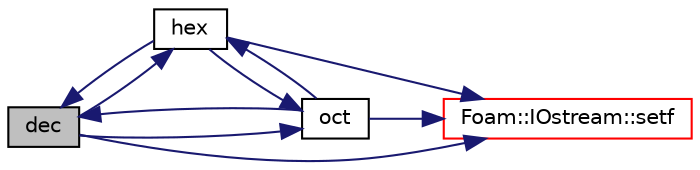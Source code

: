 digraph "dec"
{
  bgcolor="transparent";
  edge [fontname="Helvetica",fontsize="10",labelfontname="Helvetica",labelfontsize="10"];
  node [fontname="Helvetica",fontsize="10",shape=record];
  rankdir="LR";
  Node1 [label="dec",height=0.2,width=0.4,color="black", fillcolor="grey75", style="filled", fontcolor="black"];
  Node1 -> Node2 [color="midnightblue",fontsize="10",style="solid",fontname="Helvetica"];
  Node2 [label="hex",height=0.2,width=0.4,color="black",URL="$a10887.html#a4ddae43d14dd72d6b0cd9ab61fe4e04e"];
  Node2 -> Node3 [color="midnightblue",fontsize="10",style="solid",fontname="Helvetica"];
  Node3 [label="Foam::IOstream::setf",height=0.2,width=0.4,color="red",URL="$a01201.html#a7496d7abe05bdd8cffe2be14798ac34f",tooltip="Set flags of stream. "];
  Node2 -> Node1 [color="midnightblue",fontsize="10",style="solid",fontname="Helvetica"];
  Node2 -> Node4 [color="midnightblue",fontsize="10",style="solid",fontname="Helvetica"];
  Node4 [label="oct",height=0.2,width=0.4,color="black",URL="$a10887.html#aef540d5f46887a996e357801f6faa1d0"];
  Node4 -> Node3 [color="midnightblue",fontsize="10",style="solid",fontname="Helvetica"];
  Node4 -> Node1 [color="midnightblue",fontsize="10",style="solid",fontname="Helvetica"];
  Node4 -> Node2 [color="midnightblue",fontsize="10",style="solid",fontname="Helvetica"];
  Node1 -> Node4 [color="midnightblue",fontsize="10",style="solid",fontname="Helvetica"];
  Node1 -> Node3 [color="midnightblue",fontsize="10",style="solid",fontname="Helvetica"];
}
